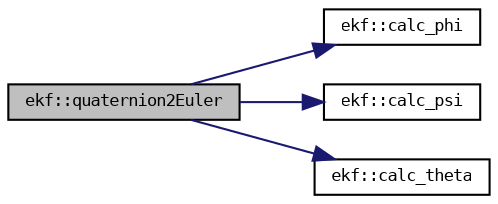 digraph "ekf::quaternion2Euler"
{
 // LATEX_PDF_SIZE
  bgcolor="transparent";
  edge [fontname="DejaVuSansMono",fontsize="8",labelfontname="DejaVuSansMono",labelfontsize="8"];
  node [fontname="DejaVuSansMono",fontsize="8",shape=record];
  rankdir="LR";
  Node1 [label="ekf::quaternion2Euler",height=0.2,width=0.4,color="black", fillcolor="grey75", style="filled", fontcolor="black",tooltip=" "];
  Node1 -> Node2 [color="midnightblue",fontsize="8",style="solid",fontname="DejaVuSansMono"];
  Node2 [label="ekf::calc_phi",height=0.2,width=0.4,color="black",URL="$namespaceekf.html#ad48c9ef49e8ccbde872958a81f6ed41a",tooltip="Calcula, a partir de um quatérnio de atitude, o valor do ângulo Phi em Radianos."];
  Node1 -> Node3 [color="midnightblue",fontsize="8",style="solid",fontname="DejaVuSansMono"];
  Node3 [label="ekf::calc_psi",height=0.2,width=0.4,color="black",URL="$namespaceekf.html#a12f4cfdfc4baad066351f122771205a0",tooltip="Calcula, a partir de um quatérnio de atitude, o valor do ângulo Psi em Radianos."];
  Node1 -> Node4 [color="midnightblue",fontsize="8",style="solid",fontname="DejaVuSansMono"];
  Node4 [label="ekf::calc_theta",height=0.2,width=0.4,color="black",URL="$namespaceekf.html#a6530a1bee6082aaa64ec7e8525d0ed54",tooltip="Calcula, a partir de um quatérnio de atitude, o valor do ângulo Theta em Radianos."];
}

